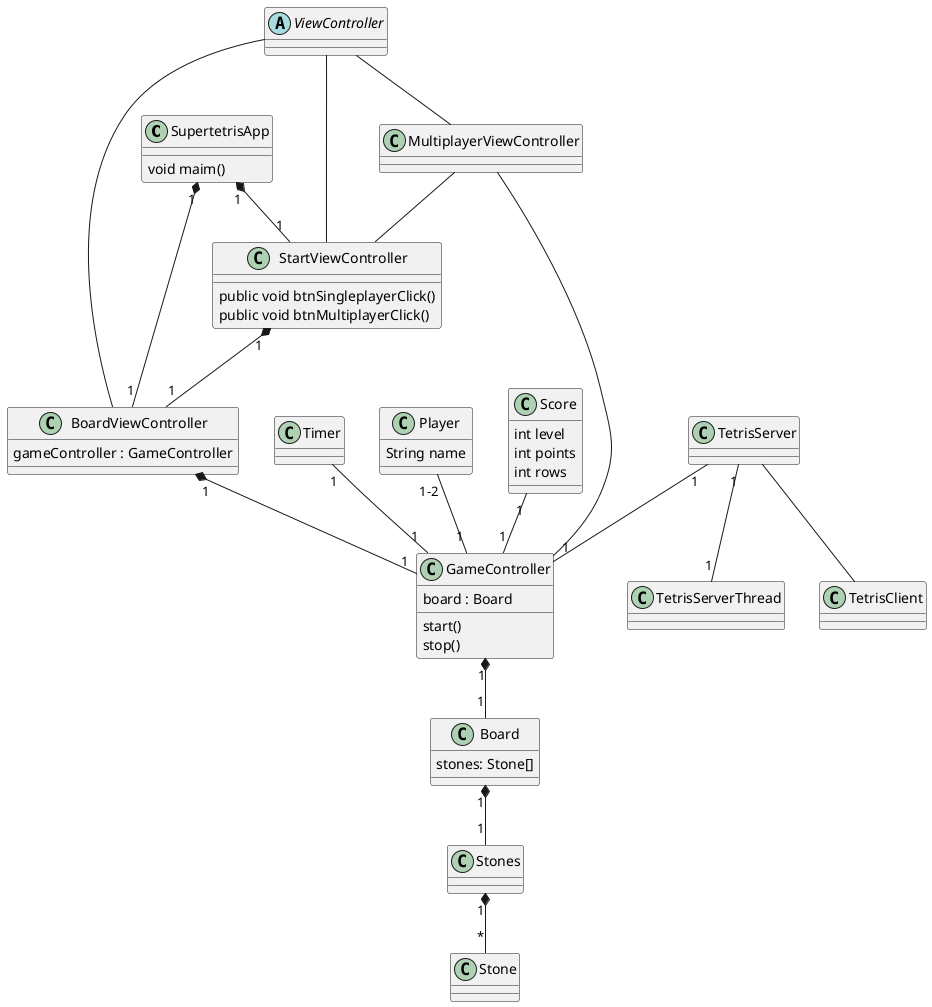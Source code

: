 @startuml
skinparam classAttributeIconSize 0


SupertetrisApp "1" *-- "1" StartViewController
SupertetrisApp "1" *-- "1" BoardViewController
StartViewController "1" *-- "1" BoardViewController
BoardViewController "1" *-- "1" GameController
GameController "1" *-- "1" Board
Board "1" *-- "1" Stones
Stones "1" *-- "*" Stone
Timer "1" -- "1" GameController
Player "1-2" -- "1" GameController
Score "1" -- "1" GameController
MultiplayerViewController -- GameController
MultiplayerViewController -- StartViewController
ViewController -- MultiplayerViewController
ViewController -- StartViewController
ViewController -- BoardViewController
TetrisServer -- TetrisClient
TetrisServer "1" -- "1" TetrisServerThread
TetrisServer "1" -- "1" GameController

class SupertetrisApp {
    void maim()
}

abstract class ViewController {
}

class StartViewController {
    public void btnSingleplayerClick()
    public void btnMultiplayerClick()
}

class BoardViewController {
    gameController : GameController
}

class MultiplayerViewController {

}

class GameController {
    board : Board
    start()
    stop()
}

class Board {
    stones: Stone[]
}

class Stones {

}

class Stone {

}

class Player {
    String name
}

class Timer {
}

class Score {
    int level
    int points
    int rows
}

class TetrisClient {

}

class TetrisServer {
}

class TetrisServerThread {
}


@enduml